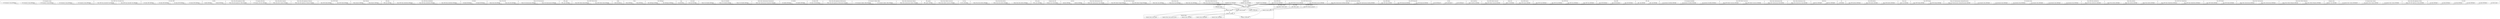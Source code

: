 digraph {
graph [overlap=false]
subgraph cluster_Class_MOP_Class_Immutable_Trait {
	label="Class::MOP::Class::Immutable::Trait";
	"Class::MOP::Class::Immutable::Trait::BEGIN@8";
	"Class::MOP::Class::Immutable::Trait::BEGIN@9";
}
subgraph cluster_IO_Socket_INET {
	label="IO::Socket::INET";
	"IO::Socket::INET::BEGIN@14";
	"IO::Socket::INET::BEGIN@13";
	"IO::Socket::INET::BEGIN@15";
	"IO::Socket::INET::BEGIN@12";
}
subgraph cluster_Storable {
	label="Storable";
	"Storable::BEGIN@44";
	"Storable::BEGIN@23";
}
subgraph cluster_Moose_Meta_Role_Application_ToRole {
	label="Moose::Meta::Role::Application::ToRole";
	"Moose::Meta::Role::Application::ToRole::BEGIN@7";
}
subgraph cluster_IO_Compress_Zlib_Extra {
	label="IO::Compress::Zlib::Extra";
	"IO::Compress::Zlib::Extra::BEGIN@13";
}
subgraph cluster_Moose_Meta_Role_Composite {
	label="Moose::Meta::Role::Composite";
	"Moose::Meta::Role::Composite::BEGIN@7";
}
subgraph cluster_Moose_Meta_Role_Application_ToInstance {
	label="Moose::Meta::Role::Application::ToInstance";
	"Moose::Meta::Role::Application::ToInstance::BEGIN@7";
}
subgraph cluster_Class_MOP_Module {
	label="Class::MOP::Module";
	"Class::MOP::Module::BEGIN@8";
	"Class::MOP::Module::BEGIN@7";
}
subgraph cluster_Moose_Exporter {
	label="Moose::Exporter";
	"Moose::Exporter::BEGIN@15";
	"Moose::Exporter::BEGIN@12";
}
subgraph cluster_XML_Bare {
	label="XML::Bare";
	"XML::Bare::BEGIN@3";
}
subgraph cluster_Class_MOP_Mixin_HasMethods {
	label="Class::MOP::Mixin::HasMethods";
	"Class::MOP::Mixin::HasMethods::BEGIN@11";
	"Class::MOP::Mixin::HasMethods::BEGIN@12";
	"Class::MOP::Mixin::HasMethods::BEGIN@10";
}
subgraph cluster_IO_Handle {
	label="IO::Handle";
	"IO::Handle::BEGIN@264";
	"IO::Handle::BEGIN@263";
}
subgraph cluster_Moose_Meta_Role {
	label="Moose::Meta::Role";
	"Moose::Meta::Role::BEGIN@9";
	"Moose::Meta::Role::BEGIN@8";
}
subgraph cluster_Moose_Util_TypeConstraints {
	label="Moose::Util::TypeConstraints";
	"Moose::Util::TypeConstraints::BEGIN@6";
	"Moose::Util::TypeConstraints::BEGIN@5";
}
subgraph cluster_FileHandle {
	label="FileHandle";
	"FileHandle::import";
}
subgraph cluster_URI__query {
	label="URI::_query";
	"URI::_query::BEGIN@5";
}
subgraph cluster_Class_MOP_Method_Inlined {
	label="Class::MOP::Method::Inlined";
	"Class::MOP::Method::Inlined::BEGIN@6";
	"Class::MOP::Method::Inlined::BEGIN@7";
}
subgraph cluster_Socket {
	label="Socket";
	"Socket::BEGIN@178";
}
subgraph cluster_Moose {
	label="Moose";
	"Moose::BEGIN@11";
	"Moose::BEGIN@12";
}
subgraph cluster_File_GlobMapper {
	label="File::GlobMapper";
	"File::GlobMapper::BEGIN@10";
	"File::GlobMapper::BEGIN@5";
}
subgraph cluster_Carp {
	label="Carp";
	"Carp::BEGIN@11";
}
subgraph cluster_Sub_Install {
	label="Sub::Install";
	"Sub::Install::BEGIN@6";
}
subgraph cluster_Moose_Util_MetaRole {
	label="Moose::Util::MetaRole";
	"Moose::Util::MetaRole::BEGIN@11";
	"Moose::Util::MetaRole::BEGIN@5";
	"Moose::Util::MetaRole::BEGIN@12";
}
subgraph cluster_Moose_Meta_TypeConstraint_Parameterized {
	label="Moose::Meta::TypeConstraint::Parameterized";
	"Moose::Meta::TypeConstraint::Parameterized::BEGIN@7";
}
subgraph cluster_IO_Seekable {
	label="IO::Seekable";
	"IO::Seekable::BEGIN@98";
	"IO::Seekable::BEGIN@104";
}
subgraph cluster_IO_Socket_UNIX {
	label="IO::Socket::UNIX";
	"IO::Socket::UNIX::BEGIN@12";
}
subgraph cluster_Moose_Meta_Role_Application_RoleSummation {
	label="Moose::Meta::Role::Application::RoleSummation";
	"Moose::Meta::Role::Application::RoleSummation::BEGIN@7";
}
subgraph cluster_IO_Uncompress_Adapter_Inflate {
	label="IO::Uncompress::Adapter::Inflate";
	"IO::Uncompress::Adapter::Inflate::BEGIN@7";
	"IO::Uncompress::Adapter::Inflate::BEGIN@8";
}
subgraph cluster_Moose_Meta_TypeConstraint_Registry {
	label="Moose::Meta::TypeConstraint::Registry";
	"Moose::Meta::TypeConstraint::Registry::BEGIN@8";
}
subgraph cluster_URI__generic {
	label="URI::_generic";
	"URI::_generic::BEGIN@7";
}
subgraph cluster_Moose_Meta_Method_Constructor {
	label="Moose::Meta::Method::Constructor";
	"Moose::Meta::Method::Constructor::BEGIN@7";
}
subgraph cluster_Try_Tiny {
	label="Try::Tiny";
	"Try::Tiny::BEGIN@46";
}
subgraph cluster_Moose_Meta_Role_Attribute {
	label="Moose::Meta::Role::Attribute";
	"Moose::Meta::Role::Attribute::BEGIN@7";
	"Moose::Meta::Role::Attribute::BEGIN@8";
	"Moose::Meta::Role::Attribute::BEGIN@6";
}
subgraph cluster_URI__server {
	label="URI::_server";
	"URI::_server::BEGIN@6";
}
subgraph cluster_Compress_Raw_Zlib {
	label="Compress::Raw::Zlib";
	"Compress::Raw::Zlib::BEGIN@7";
}
subgraph cluster_metaclass {
	label="metaclass";
	"metaclass::BEGIN@8";
	"metaclass::BEGIN@7";
}
subgraph cluster_Moose_Meta_TypeConstraint_Class {
	label="Moose::Meta::TypeConstraint::Class";
	"Moose::Meta::TypeConstraint::Class::BEGIN@7";
}
subgraph cluster_Class_MOP_Method_Wrapped {
	label="Class::MOP::Method::Wrapped";
	"Class::MOP::Method::Wrapped::BEGIN@8";
	"Class::MOP::Method::Wrapped::BEGIN@7";
}
subgraph cluster_Moose_Meta_Class {
	label="Moose::Meta::Class";
	"Moose::Meta::Class::BEGIN@12";
	"Moose::Meta::Class::BEGIN@10";
	"Moose::Meta::Class::BEGIN@11";
}
subgraph cluster_Moose_Meta_Method_Destructor {
	label="Moose::Meta::Method::Destructor";
	"Moose::Meta::Method::Destructor::BEGIN@8";
}
subgraph cluster_SimpleDB_Client {
	label="SimpleDB::Client";
	"SimpleDB::Client::BEGIN@52";
	"SimpleDB::Client::BEGIN@47";
	"SimpleDB::Client::BEGIN@48";
}
subgraph cluster_Class_MOP_Mixin {
	label="Class::MOP::Mixin";
	"Class::MOP::Mixin::BEGIN@10";
}
subgraph cluster_Class_MOP_Method_Accessor {
	label="Class::MOP::Method::Accessor";
	"Class::MOP::Method::Accessor::BEGIN@8";
	"Class::MOP::Method::Accessor::BEGIN@7";
}
subgraph cluster_Moose_Meta_TypeConstraint_DuckType {
	label="Moose::Meta::TypeConstraint::DuckType";
	"Moose::Meta::TypeConstraint::DuckType::BEGIN@7";
	"Moose::Meta::TypeConstraint::DuckType::BEGIN@8";
}
subgraph cluster_Class_MOP_Object {
	label="Class::MOP::Object";
	"Class::MOP::Object::BEGIN@7";
}
subgraph cluster_Class_MOP_Deprecated {
	label="Class::MOP::Deprecated";
	"Class::MOP::Deprecated::BEGIN@7";
	"Class::MOP::Deprecated::BEGIN@6";
}
subgraph cluster_IO_File {
	label="IO::File";
	"IO::File::BEGIN@131";
	"IO::File::BEGIN@133";
	"IO::File::BEGIN@130";
}
subgraph cluster_Devel_StackTrace {
	label="Devel::StackTrace";
	"Devel::StackTrace::BEGIN@9";
}
subgraph cluster_Class_MOP_Method_Generated {
	label="Class::MOP::Method::Generated";
	"Class::MOP::Method::Generated::BEGIN@7";
}
subgraph cluster_Moose_Util {
	label="Moose::Util";
	"Moose::Util::BEGIN@8";
}
subgraph cluster_Class_MOP_Instance {
	label="Class::MOP::Instance";
	"Class::MOP::Instance::BEGIN@7";
}
subgraph cluster_Class_MOP_Class {
	label="Class::MOP::Class";
	"Class::MOP::Class::BEGIN@16";
	"Class::MOP::Class::BEGIN@14";
	"Class::MOP::Class::BEGIN@12";
	"Class::MOP::Class::BEGIN@13";
}
subgraph cluster_Class_MOP {
	label="Class::MOP";
	"Class::MOP::BEGIN@11";
	"Class::MOP::BEGIN@13";
	"Class::MOP::BEGIN@12";
}
subgraph cluster_URI__idna {
	label="URI::_idna";
	"URI::_idna::BEGIN@8";
	"URI::_idna::BEGIN@7";
}
subgraph cluster_IO_Uncompress_RawInflate {
	label="IO::Uncompress::RawInflate";
	"IO::Uncompress::RawInflate::BEGIN@11";
	"IO::Uncompress::RawInflate::BEGIN@8";
	"IO::Uncompress::RawInflate::BEGIN@9";
}
subgraph cluster_Class_MOP_Method_Constructor {
	label="Class::MOP::Method::Constructor";
	"Class::MOP::Method::Constructor::BEGIN@8";
	"Class::MOP::Method::Constructor::BEGIN@7";
}
subgraph cluster_Moose_Meta_TypeConstraint_Role {
	label="Moose::Meta::TypeConstraint::Role";
	"Moose::Meta::TypeConstraint::Role::BEGIN@7";
}
subgraph cluster_Exporter_Heavy {
	label="Exporter::Heavy";
	"Exporter::Heavy::BEGIN@4";
	"Exporter::Heavy::BEGIN@200";
	"Exporter::Heavy::heavy_export";
	"Exporter::Heavy::heavy_export_to_level";
	"Exporter::Heavy::BEGIN@3";
}
subgraph cluster_IO_Uncompress_Gunzip {
	label="IO::Uncompress::Gunzip";
	"IO::Uncompress::Gunzip::BEGIN@14";
	"IO::Uncompress::Gunzip::BEGIN@50";
	"IO::Uncompress::Gunzip::BEGIN@12";
	"IO::Uncompress::Gunzip::BEGIN@16";
	"IO::Uncompress::Gunzip::BEGIN@15";
}
subgraph cluster_Moose_Meta_TypeCoercion_Union {
	label="Moose::Meta::TypeCoercion::Union";
	"Moose::Meta::TypeCoercion::Union::BEGIN@8";
}
subgraph cluster_Exporter {
	label="Exporter";
	"Exporter::import";
	"Exporter::export_to_level";
	"Exporter::as_heavy";
	"Exporter::export";
	"Exporter::CORE:subst";
	"Exporter::export_ok_tags";
	"Exporter::CORE:match";
}
subgraph cluster_SelectSaver {
	label="SelectSaver";
	"SelectSaver::BEGIN@38";
	"SelectSaver::BEGIN@39";
}
subgraph cluster_IO {
	label="IO";
	"IO::BEGIN@6";
}
subgraph cluster_Class_MOP_Attribute {
	label="Class::MOP::Attribute";
	"Class::MOP::Attribute::BEGIN@11";
	"Class::MOP::Attribute::BEGIN@9";
	"Class::MOP::Attribute::BEGIN@10";
}
subgraph cluster_Time_Local {
	label="Time::Local";
	"Time::Local::BEGIN@4";
}
subgraph cluster_IO_Socket {
	label="IO::Socket";
	"IO::Socket::BEGIN@11";
	"IO::Socket::BEGIN@12";
	"IO::Socket::BEGIN@17";
	"IO::Socket::BEGIN@13";
	"IO::Socket::import";
	"IO::Socket::BEGIN@16";
}
subgraph cluster_Class_MOP_Package {
	label="Class::MOP::Package";
	"Class::MOP::Package::BEGIN@8";
	"Class::MOP::Package::BEGIN@7";
}
subgraph cluster_Moose_Util_TypeConstraints_OptimizedConstraints {
	label="Moose::Util::TypeConstraints::OptimizedConstraints";
	"Moose::Util::TypeConstraints::OptimizedConstraints::BEGIN@7";
}
subgraph cluster_Test_Builder_Module {
	label="Test::Builder::Module";
	"Test::Builder::Module::import";
}
subgraph cluster_IO_Uncompress_Base {
	label="IO::Uncompress::Base";
	"IO::Uncompress::Base::BEGIN@21";
	"IO::Uncompress::Base::BEGIN@17";
	"IO::Uncompress::Base::BEGIN@20";
	"IO::Uncompress::Base::BEGIN@24";
	"IO::Uncompress::Base::BEGIN@23";
	"IO::Uncompress::Base::BEGIN@22";
}
subgraph cluster_Class_MOP_Mixin_AttributeCore {
	label="Class::MOP::Mixin::AttributeCore";
	"Class::MOP::Mixin::AttributeCore::BEGIN@10";
}
subgraph cluster_Moose_Meta_Attribute {
	label="Moose::Meta::Attribute";
	"Moose::Meta::Attribute::BEGIN@7";
	"Moose::Meta::Attribute::BEGIN@8";
	"Moose::Meta::Attribute::BEGIN@9";
}
subgraph cluster_Class_MOP_Mixin_HasAttributes {
	label="Class::MOP::Mixin::HasAttributes";
	"Class::MOP::Mixin::HasAttributes::BEGIN@10";
	"Class::MOP::Mixin::HasAttributes::BEGIN@11";
}
subgraph cluster_Class_MOP_Method {
	label="Class::MOP::Method";
	"Class::MOP::Method::BEGIN@8";
	"Class::MOP::Method::BEGIN@7";
}
subgraph cluster_Moose_Meta_TypeConstraint {
	label="Moose::Meta::TypeConstraint";
	"Moose::Meta::TypeConstraint::BEGIN@12";
	"Moose::Meta::TypeConstraint::BEGIN@11";
}
subgraph cluster_Time_HiRes {
	label="Time::HiRes";
	"Time::HiRes::import";
}
subgraph cluster_Moose_Meta_Method_Delegation {
	label="Moose::Meta::Method::Delegation";
	"Moose::Meta::Method::Delegation::BEGIN@8";
	"Moose::Meta::Method::Delegation::BEGIN@7";
}
subgraph cluster_Exception_Class {
	label="Exception::Class";
	"Exception::Class::BEGIN@8";
}
subgraph cluster_IO_Compress_Base_Common {
	label="IO::Compress::Base::Common";
	"IO::Compress::Base::Common::BEGIN@8";
	"IO::Compress::Base::Common::BEGIN@7";
	"IO::Compress::Base::Common::BEGIN@503";
}
subgraph cluster_Moose_Meta_Role_Application_ToClass {
	label="Moose::Meta::Role::Application::ToClass";
	"Moose::Meta::Role::Application::ToClass::BEGIN@8";
}
subgraph cluster_Net_HTTP_Methods {
	label="Net::HTTP::Methods";
	"Net::HTTP::Methods::gunzip_ok";
}
"Exporter::export_to_level" -> "Exporter::as_heavy";
"Exporter::export" -> "Exporter::as_heavy";
"Exporter::export_ok_tags" -> "Exporter::as_heavy";
"Exporter::import" -> "Exporter::CORE:match";
"Class::MOP::Class::BEGIN@14" -> "Exporter::import";
"Class::MOP::Deprecated::BEGIN@7" -> "Exporter::import";
"Moose::Meta::Attribute::BEGIN@9" -> "Exporter::import";
"Moose::Exporter::BEGIN@15" -> "Exporter::import";
"IO::Socket::INET::BEGIN@14" -> "Exporter::import";
"Class::MOP::Mixin::BEGIN@10" -> "Exporter::import";
"Class::MOP::Attribute::BEGIN@10" -> "Exporter::import";
"Moose::Meta::Role::Attribute::BEGIN@6" -> "Exporter::import";
"IO::Socket::INET::BEGIN@12" -> "Exporter::import";
"Class::MOP::Attribute::BEGIN@11" -> "Exporter::import";
"Moose::Meta::Method::Delegation::BEGIN@8" -> "Exporter::import";
"Moose::BEGIN@11" -> "Exporter::import";
"Moose::Meta::TypeConstraint::Parameterized::BEGIN@7" -> "Exporter::import";
"Class::MOP::Object::BEGIN@7" -> "Exporter::import";
"Moose::Meta::Role::BEGIN@8" -> "Exporter::import";
"IO::Uncompress::Adapter::Inflate::BEGIN@8" -> "Exporter::import";
"Class::MOP::Package::BEGIN@7" -> "Exporter::import";
"Class::MOP::Method::BEGIN@8" -> "Exporter::import";
"URI::_idna::BEGIN@8" -> "Exporter::import";
"IO::Uncompress::RawInflate::BEGIN@9" -> "Exporter::import";
"IO::Socket::BEGIN@12" -> "Exporter::import";
"File::GlobMapper::BEGIN@5" -> "Exporter::import";
"Moose::Meta::Attribute::BEGIN@7" -> "Exporter::import";
"Class::MOP::Method::Accessor::BEGIN@7" -> "Exporter::import";
"IO::Uncompress::Base::BEGIN@24" -> "Exporter::import";
"Class::MOP::Mixin::HasMethods::BEGIN@12" -> "Exporter::import";
"Moose::Meta::Role::Application::ToInstance::BEGIN@7" -> "Exporter::import";
"Moose::BEGIN@12" -> "Exporter::import";
"IO::BEGIN@6" -> "Exporter::import";
"Moose::Util::TypeConstraints::BEGIN@5" -> "Exporter::import";
"Moose::Meta::Method::Constructor::BEGIN@7" -> "Exporter::import";
"IO::Uncompress::Base::BEGIN@17" -> "Exporter::import";
"Class::MOP::Method::Inlined::BEGIN@7" -> "Exporter::import";
"Time::Local::BEGIN@4" -> "Exporter::import";
"Class::MOP::Mixin::HasAttributes::BEGIN@11" -> "Exporter::import";
"IO::File::BEGIN@131" -> "Exporter::import";
"Class::MOP::Instance::BEGIN@7" -> "Exporter::import";
"Class::MOP::Class::Immutable::Trait::BEGIN@9" -> "Exporter::import";
"IO::Uncompress::Base::BEGIN@22" -> "Exporter::import";
"IO::Compress::Base::Common::BEGIN@8" -> "Exporter::import";
"Moose::Meta::Method::Destructor::BEGIN@8" -> "Exporter::import";
"Class::MOP::Package::BEGIN@8" -> "Exporter::import";
"metaclass::BEGIN@7" -> "Exporter::import";
"IO::Socket::BEGIN@13" -> "Exporter::import";
"IO::Socket::BEGIN@16" -> "Exporter::import";
"Carp::BEGIN@11" -> "Exporter::import";
"Moose::Util::MetaRole::BEGIN@5" -> "Exporter::import";
"IO::Compress::Base::Common::BEGIN@503" -> "Exporter::import";
"Devel::StackTrace::BEGIN@9" -> "Exporter::import";
"IO::Uncompress::Gunzip::BEGIN@50" -> "Exporter::import";
"Class::MOP::Mixin::HasMethods::BEGIN@11" -> "Exporter::import";
"Moose::Meta::TypeConstraint::BEGIN@11" -> "Exporter::import";
"Moose::Util::MetaRole::BEGIN@12" -> "Exporter::import";
"URI::_query::BEGIN@5" -> "Exporter::import";
"Exception::Class::BEGIN@8" -> "Exporter::import";
"Moose::Meta::Attribute::BEGIN@8" -> "Exporter::import";
"URI::_generic::BEGIN@7" -> "Exporter::import";
"Class::MOP::Module::BEGIN@8" -> "Exporter::import";
"Moose::Util::TypeConstraints::OptimizedConstraints::BEGIN@7" -> "Exporter::import";
"Moose::Meta::TypeConstraint::BEGIN@12" -> "Exporter::import";
"Class::MOP::Method::Wrapped::BEGIN@8" -> "Exporter::import";
"IO::Uncompress::Base::BEGIN@20" -> "Exporter::import";
"Class::MOP::Method::Inlined::BEGIN@6" -> "Exporter::import";
"Moose::Meta::Role::Attribute::BEGIN@8" -> "Exporter::import";
"Moose::Meta::Role::Application::RoleSummation::BEGIN@7" -> "Exporter::import";
"Moose::Meta::TypeConstraint::Registry::BEGIN@8" -> "Exporter::import";
"Class::MOP::BEGIN@13" -> "Exporter::import";
"Class::MOP::Class::BEGIN@12" -> "Exporter::import";
"Moose::Meta::Class::BEGIN@10" -> "Exporter::import";
"Moose::Meta::Role::BEGIN@9" -> "Exporter::import";
"Class::MOP::BEGIN@12" -> "Exporter::import";
"SelectSaver::BEGIN@39" -> "Exporter::import";
"File::GlobMapper::BEGIN@10" -> "Exporter::import";
"IO::Uncompress::Base::BEGIN@21" -> "Exporter::import";
"Class::MOP::Deprecated::BEGIN@6" -> "Exporter::import";
"IO::Socket::INET::BEGIN@15" -> "Exporter::import";
"URI::_idna::BEGIN@7" -> "Exporter::import";
"IO::Uncompress::Base::BEGIN@23" -> "Exporter::import";
"Moose::Meta::TypeConstraint::Class::BEGIN@7" -> "Exporter::import";
"Class::MOP::Method::Constructor::BEGIN@8" -> "Exporter::import";
"Moose::Meta::TypeConstraint::DuckType::BEGIN@7" -> "Exporter::import";
"Moose::Util::TypeConstraints::BEGIN@6" -> "Exporter::import";
"IO::Compress::Base::Common::BEGIN@7" -> "Exporter::import";
"Class::MOP::Class::BEGIN@13" -> "Exporter::import";
"IO::Uncompress::Adapter::Inflate::BEGIN@7" -> "Exporter::import";
"Moose::Meta::Role::Application::ToClass::BEGIN@8" -> "Exporter::import";
"Moose::Util::BEGIN@8" -> "Exporter::import";
"IO::Uncompress::RawInflate::BEGIN@11" -> "Exporter::import";
"Moose::Meta::Class::BEGIN@12" -> "Exporter::import";
"IO::Uncompress::RawInflate::BEGIN@8" -> "Exporter::import";
"Moose::Meta::Role::Attribute::BEGIN@7" -> "Exporter::import";
"Compress::Raw::Zlib::BEGIN@7" -> "Exporter::import";
"Socket::BEGIN@178" -> "Exporter::import";
"Moose::Exporter::BEGIN@12" -> "Exporter::import";
"Storable::BEGIN@23" -> "Exporter::import";
"Class::MOP::Method::Wrapped::BEGIN@7" -> "Exporter::import";
"XML::Bare::BEGIN@3" -> "Exporter::import";
"SimpleDB::Client::BEGIN@47" -> "Exporter::import";
"Moose::Meta::Method::Delegation::BEGIN@7" -> "Exporter::import";
"Sub::Install::BEGIN@6" -> "Exporter::import";
"IO::File::BEGIN@130" -> "Exporter::import";
"Class::MOP::Mixin::AttributeCore::BEGIN@10" -> "Exporter::import";
"Class::MOP::Method::Accessor::BEGIN@8" -> "Exporter::import";
"IO::Compress::Zlib::Extra::BEGIN@13" -> "Exporter::import";
"IO::Seekable::BEGIN@98" -> "Exporter::import";
"IO::Handle::BEGIN@263" -> "Exporter::import";
"IO::Uncompress::Gunzip::BEGIN@15" -> "Exporter::import";
"Class::MOP::BEGIN@11" -> "Exporter::import";
"Class::MOP::Mixin::HasAttributes::BEGIN@10" -> "Exporter::import";
"IO::Seekable::BEGIN@104" -> "Exporter::import";
"IO::Socket::INET::BEGIN@13" -> "Exporter::import";
"Storable::BEGIN@44" -> "Exporter::import";
"Moose::Meta::TypeConstraint::Role::BEGIN@7" -> "Exporter::import";
"Class::MOP::Class::Immutable::Trait::BEGIN@8" -> "Exporter::import";
"Class::MOP::Method::BEGIN@7" -> "Exporter::import";
"IO::Socket::BEGIN@11" -> "Exporter::import";
"Class::MOP::Method::Generated::BEGIN@7" -> "Exporter::import";
"Class::MOP::Attribute::BEGIN@9" -> "Exporter::import";
"SimpleDB::Client::BEGIN@52" -> "Exporter::import";
"IO::Handle::BEGIN@264" -> "Exporter::import";
"IO::Uncompress::Gunzip::BEGIN@12" -> "Exporter::import";
"Class::MOP::Mixin::HasMethods::BEGIN@10" -> "Exporter::import";
"IO::Uncompress::Gunzip::BEGIN@14" -> "Exporter::import";
"Moose::Meta::TypeCoercion::Union::BEGIN@8" -> "Exporter::import";
"SelectSaver::BEGIN@38" -> "Exporter::import";
"IO::Socket::BEGIN@17" -> "Exporter::import";
"IO::File::BEGIN@133" -> "Exporter::import";
"Moose::Meta::Role::Composite::BEGIN@7" -> "Exporter::import";
"Class::MOP::Method::Constructor::BEGIN@7" -> "Exporter::import";
"Moose::Meta::Role::Application::ToRole::BEGIN@7" -> "Exporter::import";
"Class::MOP::Class::BEGIN@16" -> "Exporter::import";
"URI::_server::BEGIN@6" -> "Exporter::import";
"metaclass::BEGIN@8" -> "Exporter::import";
"IO::Uncompress::Gunzip::BEGIN@16" -> "Exporter::import";
"Moose::Util::MetaRole::BEGIN@11" -> "Exporter::import";
"Class::MOP::Module::BEGIN@7" -> "Exporter::import";
"SimpleDB::Client::BEGIN@48" -> "Exporter::import";
"Try::Tiny::BEGIN@46" -> "Exporter::import";
"Moose::Meta::Class::BEGIN@11" -> "Exporter::import";
"Moose::Meta::TypeConstraint::DuckType::BEGIN@8" -> "Exporter::import";
"IO::Socket::UNIX::BEGIN@12" -> "Exporter::import";
"Exporter::import" -> "Exporter::CORE:subst";
"Exporter::as_heavy" -> "Exporter::CORE:subst";
"Exporter::as_heavy" -> "Exporter::Heavy::BEGIN@4";
"IO::Uncompress::Gunzip::BEGIN@12" -> "Exporter::export_ok_tags";
"Net::HTTP::Methods::gunzip_ok" -> "Exporter::export_ok_tags";
"Time::HiRes::import" -> "Exporter::export_to_level";
"Test::Builder::Module::import" -> "Exporter::export_to_level";
"Exporter::import" -> "Exporter::export";
"FileHandle::import" -> "Exporter::export";
"IO::Socket::import" -> "Exporter::export";
"Exporter::Heavy::heavy_export_to_level" -> "Exporter::export";
"Exporter::import" -> "Exporter::Heavy::heavy_export";
"Exporter::as_heavy" -> "Exporter::Heavy::BEGIN@200";
"Exporter::as_heavy" -> "Exporter::Heavy::BEGIN@3";
}
